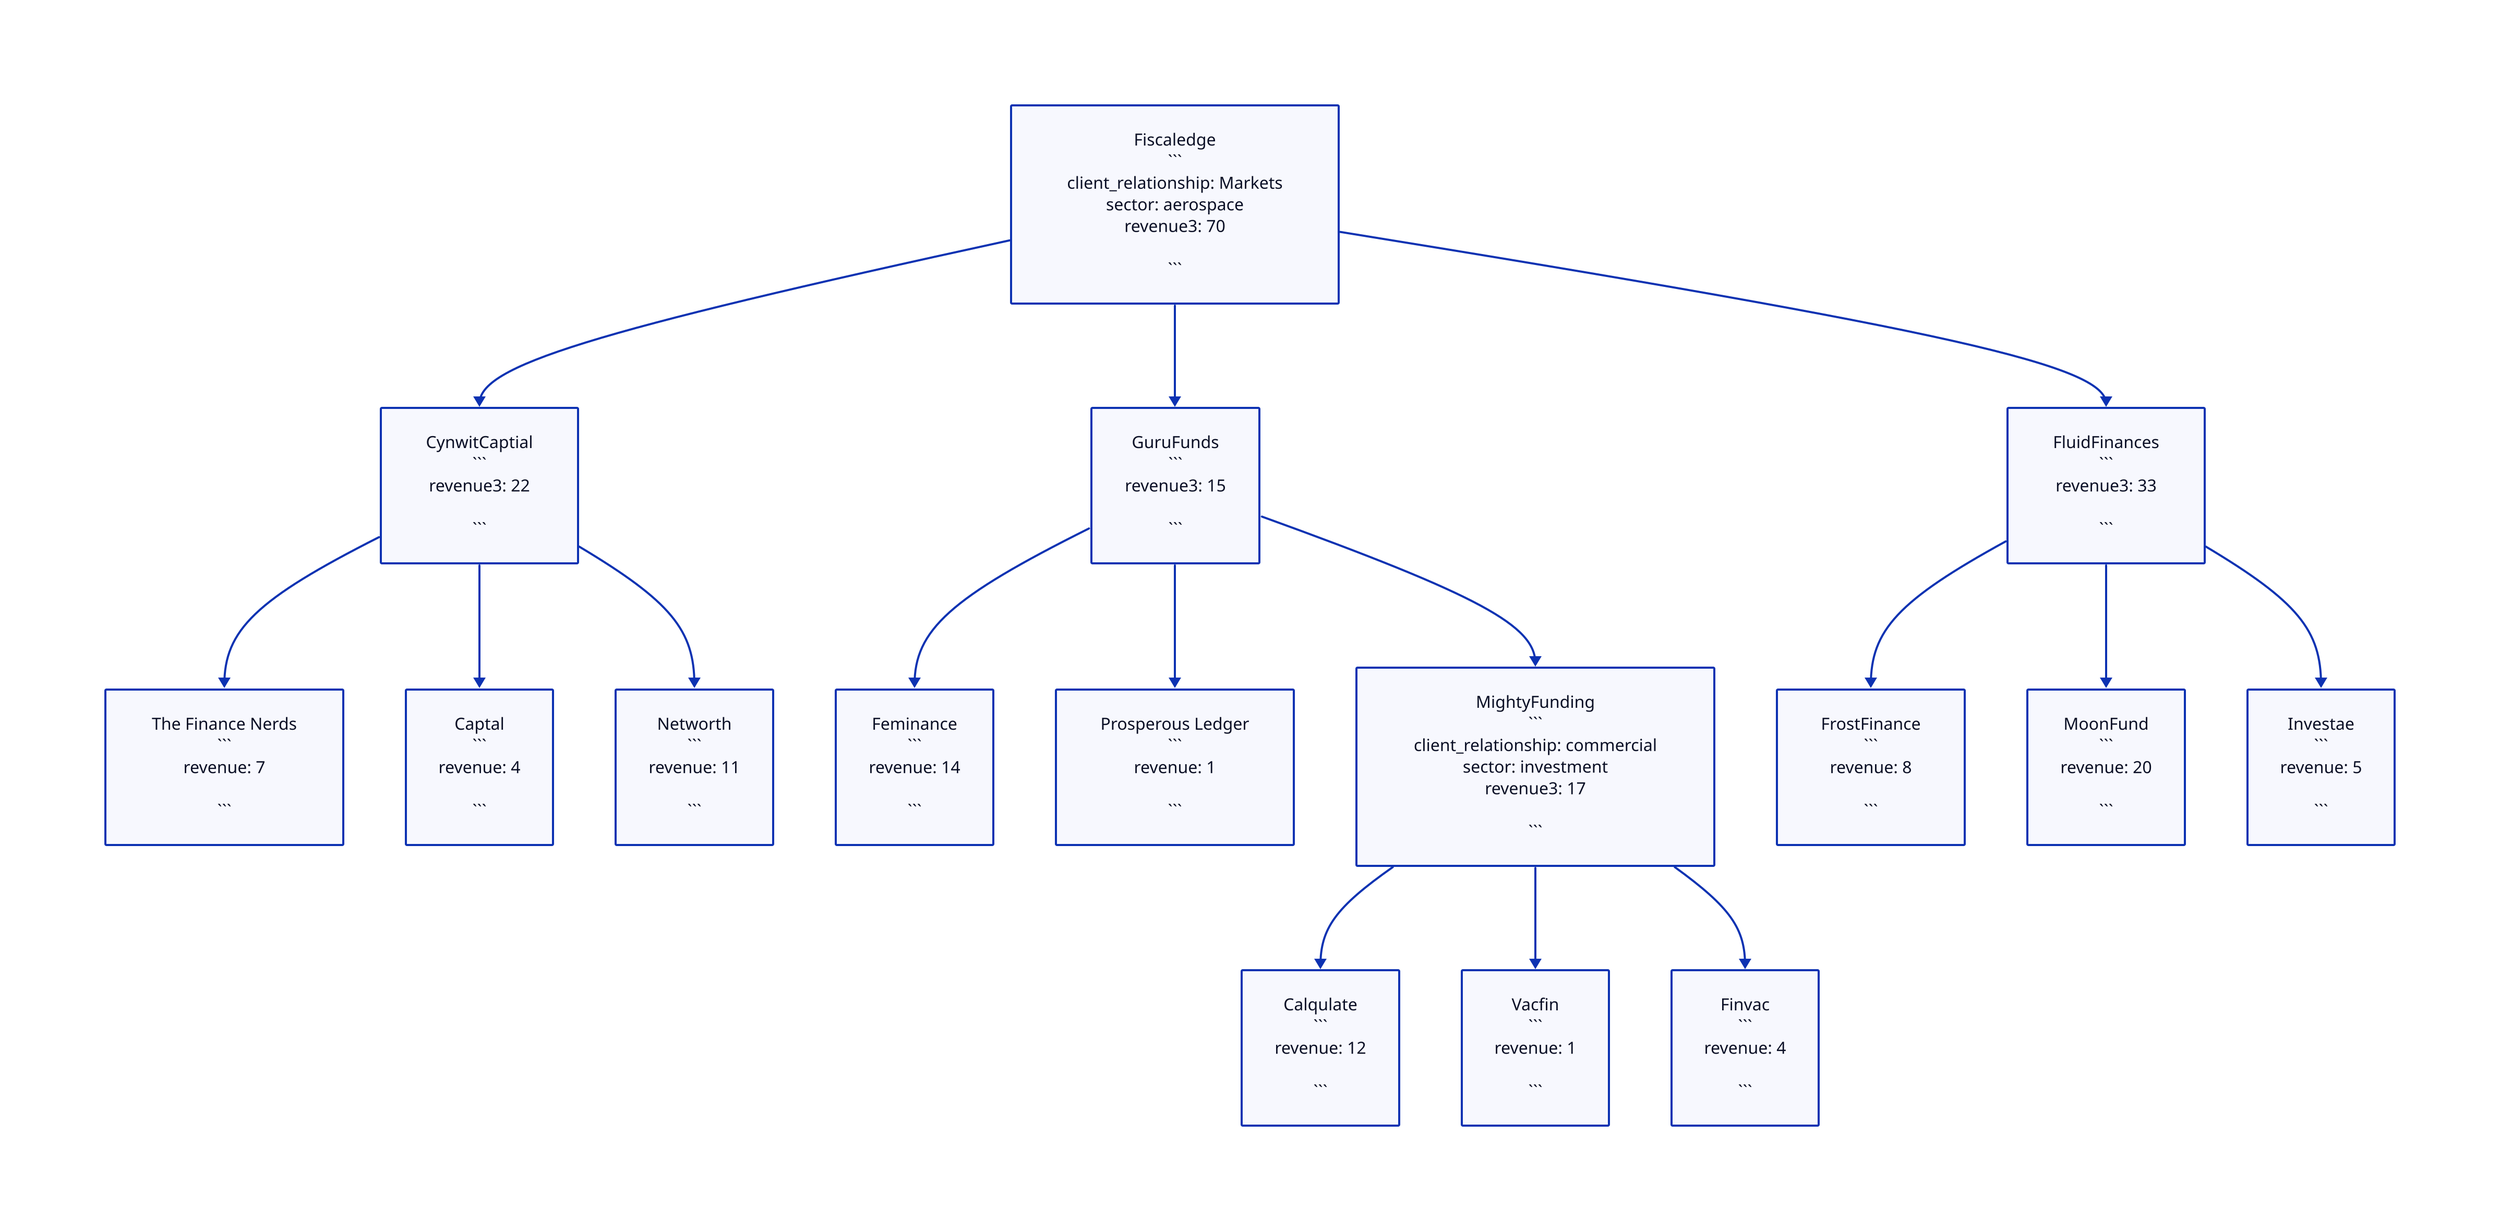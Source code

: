 direction: down
LEI00012047z12048: |md Vacfin
```
revenue: 1

``` | {
  shape: rectangle
  style.border-radius: 1
}
LEI00012037z12038: |md Investae
```
revenue: 5

``` | {
  shape: rectangle
  style.border-radius: 1
}
LEI00012027z12028: |md Feminance
```
revenue: 14

``` | {
  shape: rectangle
  style.border-radius: 1
}
LEI00012041z12042: |md MoonFund
```
revenue: 20

``` | {
  shape: rectangle
  style.border-radius: 1
}
LEI00012039z12040: |md FrostFinance
```
revenue: 8

``` | {
  shape: rectangle
  style.border-radius: 1
}
LEI00012045z12046: |md Calqulate
```
revenue: 12

``` | {
  shape: rectangle
  style.border-radius: 1
}
LEI00012043z12044: |md Finvac
```
revenue: 4

``` | {
  shape: rectangle
  style.border-radius: 1
}
LEI00012029z12030: |md Prosperous Ledger
```
revenue: 1

``` | {
  shape: rectangle
  style.border-radius: 1
}
LEI00012031z12032: |md Captal
```
revenue: 4

``` | {
  shape: rectangle
  style.border-radius: 1
}
LEI00012035z12036: |md Networth
```
revenue: 11

``` | {
  shape: rectangle
  style.border-radius: 1
}
LEI00012017z12018: |md Fiscaledge
```
client_relationship: Markets
sector: aerospace
revenue3: 70

``` | {
  shape: rectangle
  style.border-radius: 1
}
LEI00012033z12034: |md The Finance Nerds
```
revenue: 7

``` | {
  shape: rectangle
  style.border-radius: 1
}
LEI00012021z12022: |md GuruFunds
```
revenue3: 15

``` | {
  shape: rectangle
  style.border-radius: 1
}
LEI00012025z12026: |md MightyFunding
```
client_relationship: commercial
sector: investment
revenue3: 17

``` | {
  shape: rectangle
  style.border-radius: 1
}
LEI00012023z12024: |md CynwitCaptial
```
revenue3: 22

``` | {
  shape: rectangle
  style.border-radius: 1
}
LEI00012019z12020: |md FluidFinances
```
revenue3: 33

``` | {
  shape: rectangle
  style.border-radius: 1
}
LEI00012023z12024 -> LEI00012033z12034
LEI00012017z12018 -> LEI00012023z12024
LEI00012019z12020 -> LEI00012039z12040
LEI00012021z12022 -> LEI00012027z12028
LEI00012021z12022 -> LEI00012029z12030
LEI00012023z12024 -> LEI00012031z12032
LEI00012025z12026 -> LEI00012045z12046
LEI00012023z12024 -> LEI00012035z12036
LEI00012025z12026 -> LEI00012047z12048
LEI00012019z12020 -> LEI00012041z12042
LEI00012021z12022 -> LEI00012025z12026
LEI00012025z12026 -> LEI00012043z12044
LEI00012017z12018 -> LEI00012021z12022
LEI00012019z12020 -> LEI00012037z12038
LEI00012017z12018 -> LEI00012019z12020
